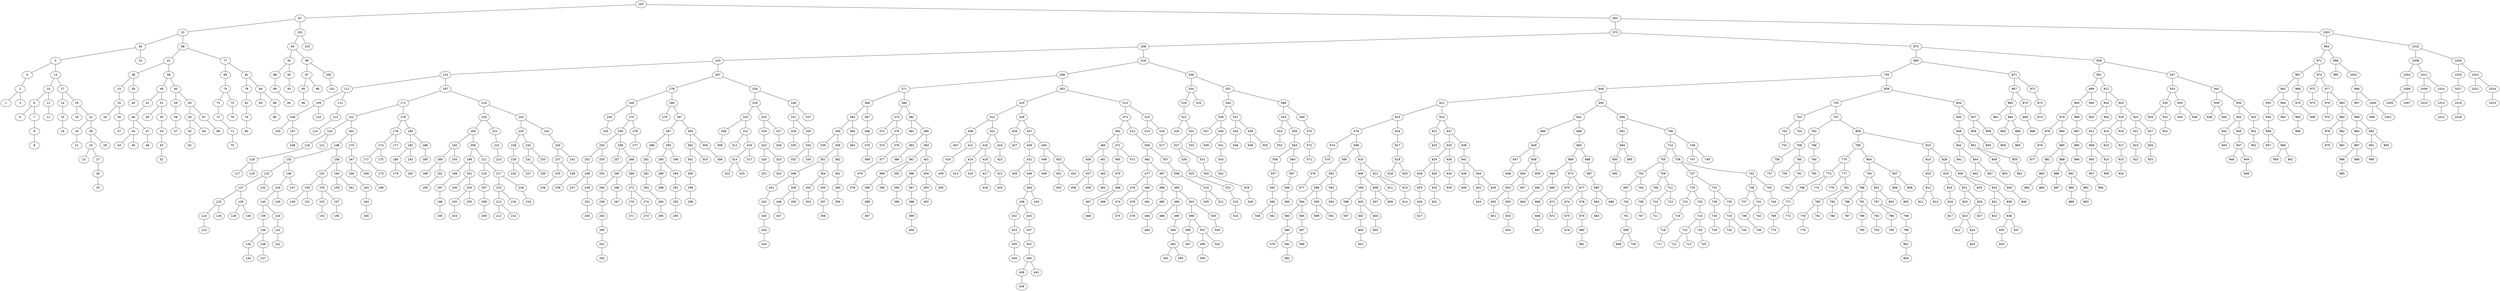 graph BST {
    node [fontname="Helvetica"];
    104 [label="104"];
    104 -- 87;
    87 [label="87"];
    87 -- 32;
    32 [label="32"];
    32 -- 30;
    30 [label="30"];
    30 -- 4;
    4 [label="4"];
    4 -- 0;
    0 [label="0"];
    0 -- 2;
    2 [label="2"];
    2 -- 1;
    1 [label="1"];
    2 -- 3;
    3 [label="3"];
    4 -- 13;
    13 [label="13"];
    13 -- 10;
    10 [label="10"];
    10 -- 6;
    6 [label="6"];
    6 -- 5;
    5 [label="5"];
    6 -- 7;
    7 [label="7"];
    7 -- 9;
    9 [label="9"];
    9 -- 8;
    8 [label="8"];
    10 -- 12;
    12 [label="12"];
    12 -- 11;
    11 [label="11"];
    13 -- 17;
    17 [label="17"];
    17 -- 14;
    14 [label="14"];
    14 -- 15;
    15 [label="15"];
    15 -- 16;
    16 [label="16"];
    17 -- 19;
    19 [label="19"];
    19 -- 18;
    18 [label="18"];
    19 -- 22;
    22 [label="22"];
    22 -- 20;
    20 [label="20"];
    20 -- 21;
    21 [label="21"];
    22 -- 28;
    28 [label="28"];
    28 -- 24;
    24 [label="24"];
    24 -- 23;
    23 [label="23"];
    24 -- 27;
    27 [label="27"];
    27 -- 26;
    26 [label="26"];
    26 -- 25;
    25 [label="25"];
    28 -- 29;
    29 [label="29"];
    30 -- 31;
    31 [label="31"];
    32 -- 68;
    68 [label="68"];
    68 -- 41;
    41 [label="41"];
    41 -- 38;
    38 [label="38"];
    38 -- 33;
    33 [label="33"];
    33 -- 35;
    35 [label="35"];
    35 -- 34;
    34 [label="34"];
    35 -- 36;
    36 [label="36"];
    36 -- 37;
    37 [label="37"];
    38 -- 39;
    39 [label="39"];
    39 -- 40;
    40 [label="40"];
    41 -- 56;
    56 [label="56"];
    56 -- 49;
    49 [label="49"];
    49 -- 42;
    42 [label="42"];
    42 -- 46;
    46 [label="46"];
    46 -- 44;
    44 [label="44"];
    44 -- 43;
    43 [label="43"];
    44 -- 45;
    45 [label="45"];
    46 -- 47;
    47 [label="47"];
    47 -- 48;
    48 [label="48"];
    49 -- 51;
    51 [label="51"];
    51 -- 50;
    50 [label="50"];
    51 -- 55;
    55 [label="55"];
    55 -- 54;
    54 [label="54"];
    54 -- 53;
    53 [label="53"];
    53 -- 52;
    52 [label="52"];
    56 -- 60;
    60 [label="60"];
    60 -- 59;
    59 [label="59"];
    59 -- 58;
    58 [label="58"];
    58 -- 57;
    57 [label="57"];
    60 -- 65;
    65 [label="65"];
    65 -- 63;
    63 [label="63"];
    63 -- 62;
    62 [label="62"];
    62 -- 61;
    61 [label="61"];
    63 -- 64;
    64 [label="64"];
    65 -- 67;
    67 [label="67"];
    67 -- 66;
    66 [label="66"];
    68 -- 77;
    77 [label="77"];
    77 -- 69;
    69 [label="69"];
    69 -- 74;
    74 [label="74"];
    74 -- 73;
    73 [label="73"];
    73 -- 72;
    72 [label="72"];
    72 -- 71;
    71 [label="71"];
    71 -- 70;
    70 [label="70"];
    74 -- 75;
    75 [label="75"];
    75 -- 76;
    76 [label="76"];
    77 -- 82;
    82 [label="82"];
    82 -- 78;
    78 [label="78"];
    78 -- 81;
    81 [label="81"];
    81 -- 79;
    79 [label="79"];
    79 -- 80;
    80 [label="80"];
    82 -- 84;
    84 [label="84"];
    84 -- 83;
    83 [label="83"];
    84 -- 86;
    86 [label="86"];
    86 -- 85;
    85 [label="85"];
    87 -- 102;
    102 [label="102"];
    102 -- 94;
    94 [label="94"];
    94 -- 91;
    91 [label="91"];
    91 -- 88;
    88 [label="88"];
    88 -- 89;
    89 [label="89"];
    89 -- 90;
    90 [label="90"];
    91 -- 92;
    92 [label="92"];
    92 -- 93;
    93 [label="93"];
    94 -- 99;
    99 [label="99"];
    99 -- 97;
    97 [label="97"];
    97 -- 95;
    95 [label="95"];
    95 -- 96;
    96 [label="96"];
    97 -- 98;
    98 [label="98"];
    99 -- 100;
    100 [label="100"];
    100 -- 101;
    101 [label="101"];
    102 -- 103;
    103 [label="103"];
    104 -- 954;
    954 [label="954"];
    954 -- 573;
    573 [label="573"];
    573 -- 338;
    338 [label="338"];
    338 -- 243;
    243 [label="243"];
    243 -- 115;
    115 [label="115"];
    115 -- 111;
    111 [label="111"];
    111 -- 109;
    109 [label="109"];
    109 -- 106;
    106 [label="106"];
    106 -- 105;
    105 [label="105"];
    106 -- 107;
    107 [label="107"];
    107 -- 108;
    108 [label="108"];
    109 -- 110;
    110 [label="110"];
    111 -- 112;
    112 [label="112"];
    112 -- 113;
    113 [label="113"];
    113 -- 114;
    114 [label="114"];
    115 -- 187;
    187 [label="187"];
    187 -- 171;
    171 [label="171"];
    171 -- 122;
    122 [label="122"];
    122 -- 120;
    120 [label="120"];
    120 -- 116;
    116 [label="116"];
    116 -- 118;
    118 [label="118"];
    118 -- 117;
    117 [label="117"];
    118 -- 119;
    119 [label="119"];
    120 -- 121;
    121 [label="121"];
    122 -- 162;
    162 [label="162"];
    162 -- 148;
    148 [label="148"];
    148 -- 133;
    133 [label="133"];
    133 -- 131;
    131 [label="131"];
    131 -- 127;
    127 [label="127"];
    127 -- 125;
    125 [label="125"];
    125 -- 124;
    124 [label="124"];
    124 -- 123;
    123 [label="123"];
    125 -- 126;
    126 [label="126"];
    127 -- 129;
    129 [label="129"];
    129 -- 128;
    128 [label="128"];
    129 -- 130;
    130 [label="130"];
    131 -- 132;
    132 [label="132"];
    133 -- 146;
    146 [label="146"];
    146 -- 144;
    144 [label="144"];
    144 -- 140;
    140 [label="140"];
    140 -- 139;
    139 [label="139"];
    139 -- 136;
    136 [label="136"];
    136 -- 135;
    135 [label="135"];
    135 -- 134;
    134 [label="134"];
    136 -- 138;
    138 [label="138"];
    138 -- 137;
    137 [label="137"];
    140 -- 143;
    143 [label="143"];
    143 -- 142;
    142 [label="142"];
    142 -- 141;
    141 [label="141"];
    144 -- 145;
    145 [label="145"];
    146 -- 147;
    147 [label="147"];
    148 -- 158;
    158 [label="158"];
    158 -- 152;
    152 [label="152"];
    152 -- 150;
    150 [label="150"];
    150 -- 149;
    149 [label="149"];
    150 -- 151;
    151 [label="151"];
    152 -- 155;
    155 [label="155"];
    155 -- 153;
    153 [label="153"];
    153 -- 154;
    154 [label="154"];
    155 -- 157;
    157 [label="157"];
    157 -- 156;
    156 [label="156"];
    158 -- 160;
    160 [label="160"];
    160 -- 159;
    159 [label="159"];
    160 -- 161;
    161 [label="161"];
    162 -- 170;
    170 [label="170"];
    170 -- 167;
    167 [label="167"];
    167 -- 166;
    166 [label="166"];
    166 -- 163;
    163 [label="163"];
    163 -- 164;
    164 [label="164"];
    164 -- 165;
    165 [label="165"];
    167 -- 169;
    169 [label="169"];
    169 -- 168;
    168 [label="168"];
    171 -- 178;
    178 [label="178"];
    178 -- 176;
    176 [label="176"];
    176 -- 174;
    174 [label="174"];
    174 -- 172;
    172 [label="172"];
    172 -- 173;
    173 [label="173"];
    174 -- 175;
    175 [label="175"];
    176 -- 177;
    177 [label="177"];
    178 -- 184;
    184 [label="184"];
    184 -- 182;
    182 [label="182"];
    182 -- 180;
    180 [label="180"];
    180 -- 179;
    179 [label="179"];
    180 -- 181;
    181 [label="181"];
    182 -- 183;
    183 [label="183"];
    184 -- 186;
    186 [label="186"];
    186 -- 185;
    185 [label="185"];
    187 -- 224;
    224 [label="224"];
    224 -- 220;
    220 [label="220"];
    220 -- 194;
    194 [label="194"];
    194 -- 192;
    192 [label="192"];
    192 -- 189;
    189 [label="189"];
    189 -- 188;
    188 [label="188"];
    189 -- 191;
    191 [label="191"];
    191 -- 190;
    190 [label="190"];
    192 -- 193;
    193 [label="193"];
    194 -- 206;
    206 [label="206"];
    206 -- 199;
    199 [label="199"];
    199 -- 198;
    198 [label="198"];
    198 -- 197;
    197 [label="197"];
    197 -- 196;
    196 [label="196"];
    196 -- 195;
    195 [label="195"];
    199 -- 201;
    201 [label="201"];
    201 -- 200;
    200 [label="200"];
    201 -- 204;
    204 [label="204"];
    204 -- 202;
    202 [label="202"];
    202 -- 203;
    203 [label="203"];
    204 -- 205;
    205 [label="205"];
    206 -- 211;
    211 [label="211"];
    211 -- 210;
    210 [label="210"];
    210 -- 207;
    207 [label="207"];
    207 -- 208;
    208 [label="208"];
    208 -- 209;
    209 [label="209"];
    211 -- 217;
    217 [label="217"];
    217 -- 215;
    215 [label="215"];
    215 -- 213;
    213 [label="213"];
    213 -- 212;
    212 [label="212"];
    213 -- 214;
    214 [label="214"];
    215 -- 216;
    216 [label="216"];
    217 -- 218;
    218 [label="218"];
    218 -- 219;
    219 [label="219"];
    220 -- 221;
    221 [label="221"];
    221 -- 222;
    222 [label="222"];
    222 -- 223;
    223 [label="223"];
    224 -- 234;
    234 [label="234"];
    234 -- 229;
    229 [label="229"];
    229 -- 228;
    228 [label="228"];
    228 -- 226;
    226 [label="226"];
    226 -- 225;
    225 [label="225"];
    226 -- 227;
    227 [label="227"];
    229 -- 232;
    232 [label="232"];
    232 -- 231;
    231 [label="231"];
    231 -- 230;
    230 [label="230"];
    232 -- 233;
    233 [label="233"];
    234 -- 242;
    242 [label="242"];
    242 -- 240;
    240 [label="240"];
    240 -- 237;
    237 [label="237"];
    237 -- 235;
    235 [label="235"];
    235 -- 236;
    236 [label="236"];
    237 -- 238;
    238 [label="238"];
    238 -- 239;
    239 [label="239"];
    240 -- 241;
    241 [label="241"];
    243 -- 307;
    307 [label="307"];
    307 -- 278;
    278 [label="278"];
    278 -- 246;
    246 [label="246"];
    246 -- 244;
    244 [label="244"];
    244 -- 245;
    245 [label="245"];
    246 -- 275;
    275 [label="275"];
    275 -- 256;
    256 [label="256"];
    256 -- 253;
    253 [label="253"];
    253 -- 252;
    252 [label="252"];
    252 -- 248;
    248 [label="248"];
    248 -- 247;
    247 [label="247"];
    248 -- 249;
    249 [label="249"];
    249 -- 251;
    251 [label="251"];
    251 -- 250;
    250 [label="250"];
    253 -- 255;
    255 [label="255"];
    255 -- 254;
    254 [label="254"];
    256 -- 258;
    258 [label="258"];
    258 -- 257;
    257 [label="257"];
    258 -- 268;
    268 [label="268"];
    268 -- 265;
    265 [label="265"];
    265 -- 264;
    264 [label="264"];
    264 -- 259;
    259 [label="259"];
    259 -- 263;
    263 [label="263"];
    263 -- 260;
    260 [label="260"];
    260 -- 261;
    261 [label="261"];
    261 -- 262;
    262 [label="262"];
    265 -- 266;
    266 [label="266"];
    266 -- 267;
    267 [label="267"];
    268 -- 269;
    269 [label="269"];
    269 -- 272;
    272 [label="272"];
    272 -- 270;
    270 [label="270"];
    270 -- 271;
    271 [label="271"];
    272 -- 274;
    274 [label="274"];
    274 -- 273;
    273 [label="273"];
    275 -- 276;
    276 [label="276"];
    276 -- 277;
    277 [label="277"];
    278 -- 280;
    280 [label="280"];
    280 -- 279;
    279 [label="279"];
    280 -- 297;
    297 [label="297"];
    297 -- 287;
    287 [label="287"];
    287 -- 286;
    286 [label="286"];
    286 -- 281;
    281 [label="281"];
    281 -- 282;
    282 [label="282"];
    282 -- 283;
    283 [label="283"];
    283 -- 284;
    284 [label="284"];
    284 -- 285;
    285 [label="285"];
    287 -- 295;
    295 [label="295"];
    295 -- 290;
    290 [label="290"];
    290 -- 289;
    289 [label="289"];
    289 -- 288;
    288 [label="288"];
    290 -- 294;
    294 [label="294"];
    294 -- 291;
    291 [label="291"];
    291 -- 292;
    292 [label="292"];
    292 -- 293;
    293 [label="293"];
    295 -- 296;
    296 [label="296"];
    297 -- 304;
    304 [label="304"];
    304 -- 302;
    302 [label="302"];
    302 -- 301;
    301 [label="301"];
    301 -- 300;
    300 [label="300"];
    300 -- 299;
    299 [label="299"];
    299 -- 298;
    298 [label="298"];
    302 -- 303;
    303 [label="303"];
    304 -- 305;
    305 [label="305"];
    305 -- 306;
    306 [label="306"];
    307 -- 328;
    328 [label="328"];
    328 -- 318;
    318 [label="318"];
    318 -- 310;
    310 [label="310"];
    310 -- 308;
    308 [label="308"];
    308 -- 309;
    309 [label="309"];
    310 -- 312;
    312 [label="312"];
    312 -- 311;
    311 [label="311"];
    312 -- 316;
    316 [label="316"];
    316 -- 314;
    314 [label="314"];
    314 -- 313;
    313 [label="313"];
    314 -- 315;
    315 [label="315"];
    316 -- 317;
    317 [label="317"];
    318 -- 325;
    325 [label="325"];
    325 -- 319;
    319 [label="319"];
    319 -- 322;
    322 [label="322"];
    322 -- 320;
    320 [label="320"];
    320 -- 321;
    321 [label="321"];
    322 -- 323;
    323 [label="323"];
    323 -- 324;
    324 [label="324"];
    325 -- 327;
    327 [label="327"];
    327 -- 326;
    326 [label="326"];
    328 -- 336;
    336 [label="336"];
    336 -- 331;
    331 [label="331"];
    331 -- 329;
    329 [label="329"];
    329 -- 330;
    330 [label="330"];
    331 -- 335;
    335 [label="335"];
    335 -- 333;
    333 [label="333"];
    333 -- 332;
    332 [label="332"];
    333 -- 334;
    334 [label="334"];
    336 -- 337;
    337 [label="337"];
    338 -- 518;
    518 [label="518"];
    518 -- 406;
    406 [label="406"];
    406 -- 371;
    371 [label="371"];
    371 -- 366;
    366 [label="366"];
    366 -- 363;
    363 [label="363"];
    363 -- 340;
    340 [label="340"];
    340 -- 339;
    339 [label="339"];
    340 -- 358;
    358 [label="358"];
    358 -- 351;
    351 [label="351"];
    351 -- 346;
    346 [label="346"];
    346 -- 341;
    341 [label="341"];
    341 -- 342;
    342 [label="342"];
    342 -- 345;
    345 [label="345"];
    345 -- 343;
    343 [label="343"];
    343 -- 344;
    344 [label="344"];
    346 -- 349;
    349 [label="349"];
    349 -- 348;
    348 [label="348"];
    348 -- 347;
    347 [label="347"];
    349 -- 350;
    350 [label="350"];
    351 -- 354;
    354 [label="354"];
    354 -- 352;
    352 [label="352"];
    352 -- 353;
    353 [label="353"];
    354 -- 355;
    355 [label="355"];
    355 -- 357;
    357 [label="357"];
    357 -- 356;
    356 [label="356"];
    358 -- 362;
    362 [label="362"];
    362 -- 361;
    361 [label="361"];
    361 -- 360;
    360 [label="360"];
    360 -- 359;
    359 [label="359"];
    363 -- 365;
    365 [label="365"];
    365 -- 364;
    364 [label="364"];
    366 -- 367;
    367 [label="367"];
    367 -- 368;
    368 [label="368"];
    368 -- 370;
    370 [label="370"];
    370 -- 369;
    369 [label="369"];
    371 -- 380;
    380 [label="380"];
    380 -- 373;
    373 [label="373"];
    373 -- 372;
    372 [label="372"];
    373 -- 375;
    375 [label="375"];
    375 -- 374;
    374 [label="374"];
    375 -- 376;
    376 [label="376"];
    376 -- 377;
    377 [label="377"];
    377 -- 379;
    379 [label="379"];
    379 -- 378;
    378 [label="378"];
    380 -- 382;
    382 [label="382"];
    382 -- 381;
    381 [label="381"];
    382 -- 385;
    385 [label="385"];
    385 -- 383;
    383 [label="383"];
    383 -- 384;
    384 [label="384"];
    385 -- 393;
    393 [label="393"];
    393 -- 391;
    391 [label="391"];
    391 -- 389;
    389 [label="389"];
    389 -- 386;
    386 [label="386"];
    386 -- 388;
    388 [label="388"];
    388 -- 387;
    387 [label="387"];
    389 -- 390;
    390 [label="390"];
    391 -- 392;
    392 [label="392"];
    393 -- 401;
    401 [label="401"];
    401 -- 396;
    396 [label="396"];
    396 -- 394;
    394 [label="394"];
    394 -- 395;
    395 [label="395"];
    396 -- 397;
    397 [label="397"];
    397 -- 398;
    398 [label="398"];
    398 -- 399;
    399 [label="399"];
    399 -- 400;
    400 [label="400"];
    401 -- 404;
    404 [label="404"];
    404 -- 403;
    403 [label="403"];
    403 -- 402;
    402 [label="402"];
    404 -- 405;
    405 [label="405"];
    406 -- 455;
    455 [label="455"];
    455 -- 425;
    425 [label="425"];
    425 -- 412;
    412 [label="412"];
    412 -- 408;
    408 [label="408"];
    408 -- 407;
    407 [label="407"];
    408 -- 411;
    411 [label="411"];
    411 -- 410;
    410 [label="410"];
    410 -- 409;
    409 [label="409"];
    412 -- 422;
    422 [label="422"];
    422 -- 416;
    416 [label="416"];
    416 -- 414;
    414 [label="414"];
    414 -- 413;
    413 [label="413"];
    414 -- 415;
    415 [label="415"];
    416 -- 419;
    419 [label="419"];
    419 -- 417;
    417 [label="417"];
    417 -- 418;
    418 [label="418"];
    419 -- 421;
    421 [label="421"];
    421 -- 420;
    420 [label="420"];
    422 -- 424;
    424 [label="424"];
    424 -- 423;
    423 [label="423"];
    425 -- 428;
    428 [label="428"];
    428 -- 426;
    426 [label="426"];
    426 -- 427;
    427 [label="427"];
    428 -- 447;
    447 [label="447"];
    447 -- 429;
    429 [label="429"];
    429 -- 431;
    431 [label="431"];
    431 -- 430;
    430 [label="430"];
    431 -- 446;
    446 [label="446"];
    446 -- 444;
    444 [label="444"];
    444 -- 436;
    436 [label="436"];
    436 -- 432;
    432 [label="432"];
    432 -- 433;
    433 [label="433"];
    433 -- 435;
    435 [label="435"];
    435 -- 434;
    434 [label="434"];
    436 -- 443;
    443 [label="443"];
    443 -- 437;
    437 [label="437"];
    437 -- 442;
    442 [label="442"];
    442 -- 440;
    440 [label="440"];
    440 -- 438;
    438 [label="438"];
    438 -- 439;
    439 [label="439"];
    440 -- 441;
    441 [label="441"];
    444 -- 445;
    445 [label="445"];
    447 -- 450;
    450 [label="450"];
    450 -- 448;
    448 [label="448"];
    448 -- 449;
    449 [label="449"];
    450 -- 453;
    453 [label="453"];
    453 -- 451;
    451 [label="451"];
    451 -- 452;
    452 [label="452"];
    453 -- 454;
    454 [label="454"];
    455 -- 513;
    513 [label="513"];
    513 -- 473;
    473 [label="473"];
    473 -- 464;
    464 [label="464"];
    464 -- 460;
    460 [label="460"];
    460 -- 459;
    459 [label="459"];
    459 -- 457;
    457 [label="457"];
    457 -- 456;
    456 [label="456"];
    457 -- 458;
    458 [label="458"];
    460 -- 461;
    461 [label="461"];
    461 -- 463;
    463 [label="463"];
    463 -- 462;
    462 [label="462"];
    464 -- 471;
    471 [label="471"];
    471 -- 465;
    465 [label="465"];
    465 -- 470;
    470 [label="470"];
    470 -- 468;
    468 [label="468"];
    468 -- 467;
    467 [label="467"];
    467 -- 466;
    466 [label="466"];
    468 -- 469;
    469 [label="469"];
    471 -- 472;
    472 [label="472"];
    473 -- 512;
    512 [label="512"];
    512 -- 506;
    506 [label="506"];
    506 -- 482;
    482 [label="482"];
    482 -- 477;
    477 [label="477"];
    477 -- 476;
    476 [label="476"];
    476 -- 474;
    474 [label="474"];
    474 -- 475;
    475 [label="475"];
    477 -- 480;
    480 [label="480"];
    480 -- 479;
    479 [label="479"];
    479 -- 478;
    478 [label="478"];
    480 -- 481;
    481 [label="481"];
    482 -- 487;
    487 [label="487"];
    487 -- 486;
    486 [label="486"];
    486 -- 485;
    485 [label="485"];
    485 -- 484;
    484 [label="484"];
    484 -- 483;
    483 [label="483"];
    487 -- 495;
    495 [label="495"];
    495 -- 489;
    489 [label="489"];
    489 -- 488;
    488 [label="488"];
    489 -- 490;
    490 [label="490"];
    490 -- 494;
    494 [label="494"];
    494 -- 492;
    492 [label="492"];
    492 -- 491;
    491 [label="491"];
    492 -- 493;
    493 [label="493"];
    495 -- 503;
    503 [label="503"];
    503 -- 498;
    498 [label="498"];
    498 -- 496;
    496 [label="496"];
    496 -- 497;
    497 [label="497"];
    498 -- 501;
    501 [label="501"];
    501 -- 499;
    499 [label="499"];
    499 -- 500;
    500 [label="500"];
    501 -- 502;
    502 [label="502"];
    503 -- 505;
    505 [label="505"];
    505 -- 504;
    504 [label="504"];
    506 -- 507;
    507 [label="507"];
    507 -- 508;
    508 [label="508"];
    508 -- 510;
    510 [label="510"];
    510 -- 509;
    509 [label="509"];
    510 -- 511;
    511 [label="511"];
    513 -- 515;
    515 [label="515"];
    515 -- 514;
    514 [label="514"];
    515 -- 516;
    516 [label="516"];
    516 -- 517;
    517 [label="517"];
    518 -- 536;
    536 [label="536"];
    536 -- 534;
    534 [label="534"];
    534 -- 519;
    519 [label="519"];
    519 -- 521;
    521 [label="521"];
    521 -- 520;
    520 [label="520"];
    521 -- 532;
    532 [label="532"];
    532 -- 527;
    527 [label="527"];
    527 -- 526;
    526 [label="526"];
    526 -- 525;
    525 [label="525"];
    525 -- 522;
    522 [label="522"];
    522 -- 523;
    523 [label="523"];
    523 -- 524;
    524 [label="524"];
    527 -- 531;
    531 [label="531"];
    531 -- 530;
    530 [label="530"];
    530 -- 529;
    529 [label="529"];
    529 -- 528;
    528 [label="528"];
    532 -- 533;
    533 [label="533"];
    534 -- 535;
    535 [label="535"];
    536 -- 551;
    551 [label="551"];
    551 -- 544;
    544 [label="544"];
    544 -- 538;
    538 [label="538"];
    538 -- 537;
    537 [label="537"];
    538 -- 540;
    540 [label="540"];
    540 -- 539;
    539 [label="539"];
    540 -- 541;
    541 [label="541"];
    541 -- 543;
    543 [label="543"];
    543 -- 542;
    542 [label="542"];
    544 -- 547;
    547 [label="547"];
    547 -- 545;
    545 [label="545"];
    545 -- 546;
    546 [label="546"];
    547 -- 549;
    549 [label="549"];
    549 -- 548;
    548 [label="548"];
    549 -- 550;
    550 [label="550"];
    551 -- 568;
    568 [label="568"];
    568 -- 554;
    554 [label="554"];
    554 -- 553;
    553 [label="553"];
    553 -- 552;
    552 [label="552"];
    554 -- 555;
    555 [label="555"];
    555 -- 563;
    563 [label="563"];
    563 -- 556;
    556 [label="556"];
    556 -- 557;
    557 [label="557"];
    557 -- 562;
    562 [label="562"];
    562 -- 560;
    560 [label="560"];
    560 -- 558;
    558 [label="558"];
    560 -- 561;
    561 [label="561"];
    563 -- 564;
    564 [label="564"];
    564 -- 567;
    567 [label="567"];
    567 -- 566;
    566 [label="566"];
    566 -- 565;
    565 [label="565"];
    568 -- 569;
    569 [label="569"];
    569 -- 570;
    570 [label="570"];
    570 -- 572;
    572 [label="572"];
    572 -- 571;
    571 [label="571"];
    573 -- 875;
    875 [label="875"];
    875 -- 860;
    860 [label="860"];
    860 -- 750;
    750 [label="750"];
    750 -- 646;
    646 [label="646"];
    646 -- 621;
    621 [label="621"];
    621 -- 615;
    615 [label="615"];
    615 -- 578;
    578 [label="578"];
    578 -- 574;
    574 [label="574"];
    574 -- 575;
    575 [label="575"];
    575 -- 576;
    576 [label="576"];
    576 -- 577;
    577 [label="577"];
    578 -- 596;
    596 [label="596"];
    596 -- 595;
    595 [label="595"];
    595 -- 592;
    592 [label="592"];
    592 -- 588;
    588 [label="588"];
    588 -- 584;
    584 [label="584"];
    584 -- 583;
    583 [label="583"];
    583 -- 580;
    580 [label="580"];
    580 -- 579;
    579 [label="579"];
    580 -- 581;
    581 [label="581"];
    581 -- 582;
    582 [label="582"];
    584 -- 585;
    585 [label="585"];
    585 -- 587;
    587 [label="587"];
    587 -- 586;
    586 [label="586"];
    588 -- 590;
    590 [label="590"];
    590 -- 589;
    589 [label="589"];
    590 -- 591;
    591 [label="591"];
    592 -- 593;
    593 [label="593"];
    593 -- 594;
    594 [label="594"];
    596 -- 610;
    610 [label="610"];
    610 -- 606;
    606 [label="606"];
    606 -- 599;
    599 [label="599"];
    599 -- 598;
    598 [label="598"];
    598 -- 597;
    597 [label="597"];
    599 -- 603;
    603 [label="603"];
    603 -- 602;
    602 [label="602"];
    602 -- 600;
    600 [label="600"];
    600 -- 601;
    601 [label="601"];
    603 -- 604;
    604 [label="604"];
    604 -- 605;
    605 [label="605"];
    606 -- 608;
    608 [label="608"];
    608 -- 607;
    607 [label="607"];
    608 -- 609;
    609 [label="609"];
    610 -- 612;
    612 [label="612"];
    612 -- 611;
    611 [label="611"];
    612 -- 613;
    613 [label="613"];
    613 -- 614;
    614 [label="614"];
    615 -- 616;
    616 [label="616"];
    616 -- 617;
    617 [label="617"];
    617 -- 619;
    619 [label="619"];
    619 -- 618;
    618 [label="618"];
    619 -- 620;
    620 [label="620"];
    621 -- 624;
    624 [label="624"];
    624 -- 622;
    622 [label="622"];
    622 -- 623;
    623 [label="623"];
    624 -- 637;
    637 [label="637"];
    637 -- 633;
    633 [label="633"];
    633 -- 629;
    629 [label="629"];
    629 -- 628;
    628 [label="628"];
    628 -- 625;
    625 [label="625"];
    625 -- 626;
    626 [label="626"];
    626 -- 627;
    627 [label="627"];
    629 -- 630;
    630 [label="630"];
    630 -- 632;
    632 [label="632"];
    632 -- 631;
    631 [label="631"];
    633 -- 636;
    636 [label="636"];
    636 -- 634;
    634 [label="634"];
    634 -- 635;
    635 [label="635"];
    637 -- 638;
    638 [label="638"];
    638 -- 641;
    641 [label="641"];
    641 -- 639;
    639 [label="639"];
    639 -- 640;
    640 [label="640"];
    641 -- 644;
    644 [label="644"];
    644 -- 642;
    642 [label="642"];
    642 -- 643;
    643 [label="643"];
    644 -- 645;
    645 [label="645"];
    646 -- 690;
    690 [label="690"];
    690 -- 661;
    661 [label="661"];
    661 -- 660;
    660 [label="660"];
    660 -- 649;
    649 [label="649"];
    649 -- 647;
    647 [label="647"];
    647 -- 648;
    648 [label="648"];
    649 -- 658;
    658 [label="658"];
    658 -- 656;
    656 [label="656"];
    656 -- 652;
    652 [label="652"];
    652 -- 650;
    650 [label="650"];
    650 -- 651;
    651 [label="651"];
    652 -- 655;
    655 [label="655"];
    655 -- 653;
    653 [label="653"];
    653 -- 654;
    654 [label="654"];
    656 -- 657;
    657 [label="657"];
    658 -- 659;
    659 [label="659"];
    661 -- 689;
    689 [label="689"];
    689 -- 682;
    682 [label="682"];
    682 -- 669;
    669 [label="669"];
    669 -- 664;
    664 [label="664"];
    664 -- 662;
    662 [label="662"];
    662 -- 663;
    663 [label="663"];
    664 -- 665;
    665 [label="665"];
    665 -- 668;
    668 [label="668"];
    668 -- 666;
    666 [label="666"];
    666 -- 667;
    667 [label="667"];
    669 -- 673;
    673 [label="673"];
    673 -- 670;
    670 [label="670"];
    670 -- 671;
    671 [label="671"];
    671 -- 672;
    672 [label="672"];
    673 -- 677;
    677 [label="677"];
    677 -- 674;
    674 [label="674"];
    674 -- 675;
    675 [label="675"];
    675 -- 676;
    676 [label="676"];
    677 -- 678;
    678 [label="678"];
    678 -- 679;
    679 [label="679"];
    679 -- 680;
    680 [label="680"];
    680 -- 681;
    681 [label="681"];
    682 -- 688;
    688 [label="688"];
    688 -- 687;
    687 [label="687"];
    687 -- 685;
    685 [label="685"];
    685 -- 684;
    684 [label="684"];
    684 -- 683;
    683 [label="683"];
    685 -- 686;
    686 [label="686"];
    690 -- 696;
    696 [label="696"];
    696 -- 691;
    691 [label="691"];
    691 -- 694;
    694 [label="694"];
    694 -- 693;
    693 [label="693"];
    693 -- 692;
    692 [label="692"];
    694 -- 695;
    695 [label="695"];
    696 -- 746;
    746 [label="746"];
    746 -- 714;
    714 [label="714"];
    714 -- 705;
    705 [label="705"];
    705 -- 703;
    703 [label="703"];
    703 -- 697;
    697 [label="697"];
    697 -- 702;
    702 [label="702"];
    702 -- 701;
    701 [label="701"];
    701 -- 699;
    699 [label="699"];
    699 -- 698;
    698 [label="698"];
    699 -- 700;
    700 [label="700"];
    703 -- 704;
    704 [label="704"];
    705 -- 709;
    709 [label="709"];
    709 -- 706;
    706 [label="706"];
    706 -- 708;
    708 [label="708"];
    708 -- 707;
    707 [label="707"];
    709 -- 712;
    712 [label="712"];
    712 -- 710;
    710 [label="710"];
    710 -- 711;
    711 [label="711"];
    712 -- 713;
    713 [label="713"];
    714 -- 736;
    736 [label="736"];
    736 -- 727;
    727 [label="727"];
    727 -- 719;
    719 [label="719"];
    719 -- 715;
    715 [label="715"];
    715 -- 716;
    716 [label="716"];
    716 -- 718;
    718 [label="718"];
    718 -- 717;
    717 [label="717"];
    719 -- 720;
    720 [label="720"];
    720 -- 724;
    724 [label="724"];
    724 -- 722;
    722 [label="722"];
    722 -- 721;
    721 [label="721"];
    722 -- 723;
    723 [label="723"];
    724 -- 726;
    726 [label="726"];
    726 -- 725;
    725 [label="725"];
    727 -- 731;
    731 [label="731"];
    731 -- 728;
    728 [label="728"];
    728 -- 730;
    730 [label="730"];
    730 -- 729;
    729 [label="729"];
    731 -- 735;
    735 [label="735"];
    735 -- 733;
    733 [label="733"];
    733 -- 732;
    732 [label="732"];
    733 -- 734;
    734 [label="734"];
    736 -- 743;
    743 [label="743"];
    743 -- 738;
    738 [label="738"];
    738 -- 737;
    737 [label="737"];
    738 -- 741;
    741 [label="741"];
    741 -- 739;
    739 [label="739"];
    739 -- 740;
    740 [label="740"];
    741 -- 742;
    742 [label="742"];
    743 -- 745;
    745 [label="745"];
    745 -- 744;
    744 [label="744"];
    746 -- 748;
    748 [label="748"];
    748 -- 747;
    747 [label="747"];
    748 -- 749;
    749 [label="749"];
    750 -- 839;
    839 [label="839"];
    839 -- 755;
    755 [label="755"];
    755 -- 753;
    753 [label="753"];
    753 -- 752;
    752 [label="752"];
    752 -- 751;
    751 [label="751"];
    753 -- 754;
    754 [label="754"];
    755 -- 767;
    767 [label="767"];
    767 -- 763;
    763 [label="763"];
    763 -- 758;
    758 [label="758"];
    758 -- 756;
    756 [label="756"];
    756 -- 757;
    757 [label="757"];
    758 -- 760;
    760 [label="760"];
    760 -- 759;
    759 [label="759"];
    760 -- 761;
    761 [label="761"];
    761 -- 762;
    762 [label="762"];
    763 -- 766;
    766 [label="766"];
    766 -- 764;
    764 [label="764"];
    764 -- 765;
    765 [label="765"];
    767 -- 809;
    809 [label="809"];
    809 -- 785;
    785 [label="785"];
    785 -- 775;
    775 [label="775"];
    775 -- 773;
    773 [label="773"];
    773 -- 768;
    768 [label="768"];
    768 -- 771;
    771 [label="771"];
    771 -- 769;
    769 [label="769"];
    769 -- 770;
    770 [label="770"];
    771 -- 772;
    772 [label="772"];
    773 -- 774;
    774 [label="774"];
    775 -- 777;
    777 [label="777"];
    777 -- 776;
    776 [label="776"];
    777 -- 782;
    782 [label="782"];
    782 -- 780;
    780 [label="780"];
    780 -- 778;
    778 [label="778"];
    778 -- 779;
    779 [label="779"];
    780 -- 781;
    781 [label="781"];
    782 -- 783;
    783 [label="783"];
    783 -- 784;
    784 [label="784"];
    785 -- 804;
    804 [label="804"];
    804 -- 794;
    794 [label="794"];
    794 -- 788;
    788 [label="788"];
    788 -- 786;
    786 [label="786"];
    786 -- 787;
    787 [label="787"];
    788 -- 791;
    791 [label="791"];
    791 -- 789;
    789 [label="789"];
    789 -- 790;
    790 [label="790"];
    791 -- 792;
    792 [label="792"];
    792 -- 793;
    793 [label="793"];
    794 -- 802;
    802 [label="802"];
    802 -- 797;
    797 [label="797"];
    797 -- 796;
    796 [label="796"];
    796 -- 795;
    795 [label="795"];
    797 -- 798;
    798 [label="798"];
    798 -- 799;
    799 [label="799"];
    799 -- 801;
    801 [label="801"];
    801 -- 800;
    800 [label="800"];
    802 -- 803;
    803 [label="803"];
    804 -- 807;
    807 [label="807"];
    807 -- 806;
    806 [label="806"];
    806 -- 805;
    805 [label="805"];
    807 -- 808;
    808 [label="808"];
    809 -- 815;
    815 [label="815"];
    815 -- 814;
    814 [label="814"];
    814 -- 810;
    810 [label="810"];
    810 -- 812;
    812 [label="812"];
    812 -- 811;
    811 [label="811"];
    812 -- 813;
    813 [label="813"];
    815 -- 828;
    828 [label="828"];
    828 -- 819;
    819 [label="819"];
    819 -- 816;
    816 [label="816"];
    816 -- 818;
    818 [label="818"];
    818 -- 817;
    817 [label="817"];
    819 -- 821;
    821 [label="821"];
    821 -- 820;
    820 [label="820"];
    821 -- 826;
    826 [label="826"];
    826 -- 823;
    823 [label="823"];
    823 -- 822;
    822 [label="822"];
    823 -- 824;
    824 [label="824"];
    824 -- 825;
    825 [label="825"];
    826 -- 827;
    827 [label="827"];
    828 -- 830;
    830 [label="830"];
    830 -- 829;
    829 [label="829"];
    830 -- 833;
    833 [label="833"];
    833 -- 831;
    831 [label="831"];
    831 -- 832;
    832 [label="832"];
    833 -- 838;
    838 [label="838"];
    838 -- 836;
    836 [label="836"];
    836 -- 835;
    835 [label="835"];
    835 -- 834;
    834 [label="834"];
    836 -- 837;
    837 [label="837"];
    839 -- 854;
    854 [label="854"];
    854 -- 840;
    840 [label="840"];
    840 -- 848;
    848 [label="848"];
    848 -- 842;
    842 [label="842"];
    842 -- 841;
    841 [label="841"];
    842 -- 844;
    844 [label="844"];
    844 -- 843;
    843 [label="843"];
    844 -- 847;
    847 [label="847"];
    847 -- 845;
    845 [label="845"];
    845 -- 846;
    846 [label="846"];
    848 -- 851;
    851 [label="851"];
    851 -- 849;
    849 [label="849"];
    849 -- 850;
    850 [label="850"];
    851 -- 853;
    853 [label="853"];
    853 -- 852;
    852 [label="852"];
    854 -- 857;
    857 [label="857"];
    857 -- 856;
    856 [label="856"];
    856 -- 855;
    855 [label="855"];
    857 -- 858;
    858 [label="858"];
    858 -- 859;
    859 [label="859"];
    860 -- 871;
    871 [label="871"];
    871 -- 867;
    867 [label="867"];
    867 -- 862;
    862 [label="862"];
    862 -- 861;
    861 [label="861"];
    862 -- 864;
    864 [label="864"];
    864 -- 863;
    863 [label="863"];
    864 -- 866;
    866 [label="866"];
    866 -- 865;
    865 [label="865"];
    867 -- 870;
    870 [label="870"];
    870 -- 869;
    869 [label="869"];
    869 -- 868;
    868 [label="868"];
    871 -- 872;
    872 [label="872"];
    872 -- 873;
    873 [label="873"];
    873 -- 874;
    874 [label="874"];
    875 -- 928;
    928 [label="928"];
    928 -- 901;
    901 [label="901"];
    901 -- 899;
    899 [label="899"];
    899 -- 894;
    894 [label="894"];
    894 -- 879;
    879 [label="879"];
    879 -- 878;
    878 [label="878"];
    878 -- 876;
    876 [label="876"];
    876 -- 877;
    877 [label="877"];
    879 -- 880;
    880 [label="880"];
    880 -- 885;
    885 [label="885"];
    885 -- 881;
    881 [label="881"];
    881 -- 883;
    883 [label="883"];
    883 -- 882;
    882 [label="882"];
    883 -- 884;
    884 [label="884"];
    885 -- 888;
    888 [label="888"];
    888 -- 886;
    886 [label="886"];
    886 -- 887;
    887 [label="887"];
    888 -- 891;
    891 [label="891"];
    891 -- 890;
    890 [label="890"];
    890 -- 889;
    889 [label="889"];
    891 -- 892;
    892 [label="892"];
    892 -- 893;
    893 [label="893"];
    894 -- 898;
    898 [label="898"];
    898 -- 897;
    897 [label="897"];
    897 -- 895;
    895 [label="895"];
    895 -- 896;
    896 [label="896"];
    899 -- 900;
    900 [label="900"];
    901 -- 912;
    912 [label="912"];
    912 -- 903;
    903 [label="903"];
    903 -- 902;
    902 [label="902"];
    903 -- 904;
    904 [label="904"];
    904 -- 911;
    911 [label="911"];
    911 -- 908;
    908 [label="908"];
    908 -- 905;
    905 [label="905"];
    905 -- 907;
    907 [label="907"];
    907 -- 906;
    906 [label="906"];
    908 -- 910;
    910 [label="910"];
    910 -- 909;
    909 [label="909"];
    912 -- 920;
    920 [label="920"];
    920 -- 918;
    918 [label="918"];
    918 -- 914;
    914 [label="914"];
    914 -- 913;
    913 [label="913"];
    914 -- 917;
    917 [label="917"];
    917 -- 915;
    915 [label="915"];
    915 -- 916;
    916 [label="916"];
    918 -- 919;
    919 [label="919"];
    920 -- 924;
    924 [label="924"];
    924 -- 921;
    921 [label="921"];
    921 -- 923;
    923 [label="923"];
    923 -- 922;
    922 [label="922"];
    924 -- 927;
    927 [label="927"];
    927 -- 926;
    926 [label="926"];
    926 -- 925;
    925 [label="925"];
    928 -- 937;
    937 [label="937"];
    937 -- 933;
    933 [label="933"];
    933 -- 930;
    930 [label="930"];
    930 -- 929;
    929 [label="929"];
    930 -- 932;
    932 [label="932"];
    932 -- 931;
    931 [label="931"];
    933 -- 935;
    935 [label="935"];
    935 -- 934;
    934 [label="934"];
    935 -- 936;
    936 [label="936"];
    937 -- 941;
    941 [label="941"];
    941 -- 939;
    939 [label="939"];
    939 -- 938;
    938 [label="938"];
    939 -- 940;
    940 [label="940"];
    941 -- 950;
    950 [label="950"];
    950 -- 944;
    944 [label="944"];
    944 -- 942;
    942 [label="942"];
    942 -- 943;
    943 [label="943"];
    944 -- 945;
    945 [label="945"];
    945 -- 947;
    947 [label="947"];
    947 -- 946;
    946 [label="946"];
    947 -- 949;
    949 [label="949"];
    949 -- 948;
    948 [label="948"];
    950 -- 953;
    953 [label="953"];
    953 -- 951;
    951 [label="951"];
    951 -- 952;
    952 [label="952"];
    954 -- 1003;
    1003 [label="1003"];
    1003 -- 994;
    994 [label="994"];
    994 -- 971;
    971 [label="971"];
    971 -- 967;
    967 [label="967"];
    967 -- 962;
    962 [label="962"];
    962 -- 955;
    955 [label="955"];
    955 -- 956;
    956 [label="956"];
    956 -- 958;
    958 [label="958"];
    958 -- 957;
    957 [label="957"];
    958 -- 960;
    960 [label="960"];
    960 -- 959;
    959 [label="959"];
    960 -- 961;
    961 [label="961"];
    962 -- 964;
    964 [label="964"];
    964 -- 963;
    963 [label="963"];
    964 -- 965;
    965 [label="965"];
    965 -- 966;
    966 [label="966"];
    967 -- 968;
    968 [label="968"];
    968 -- 970;
    970 [label="970"];
    970 -- 969;
    969 [label="969"];
    971 -- 974;
    974 [label="974"];
    974 -- 972;
    972 [label="972"];
    972 -- 973;
    973 [label="973"];
    974 -- 977;
    977 [label="977"];
    977 -- 976;
    976 [label="976"];
    976 -- 975;
    975 [label="975"];
    977 -- 983;
    983 [label="983"];
    983 -- 980;
    980 [label="980"];
    980 -- 978;
    978 [label="978"];
    978 -- 979;
    979 [label="979"];
    980 -- 982;
    982 [label="982"];
    982 -- 981;
    981 [label="981"];
    983 -- 989;
    989 [label="989"];
    989 -- 984;
    984 [label="984"];
    984 -- 987;
    987 [label="987"];
    987 -- 986;
    986 [label="986"];
    986 -- 985;
    985 [label="985"];
    987 -- 988;
    988 [label="988"];
    989 -- 992;
    992 [label="992"];
    992 -- 991;
    991 [label="991"];
    991 -- 990;
    990 [label="990"];
    992 -- 993;
    993 [label="993"];
    994 -- 996;
    996 [label="996"];
    996 -- 995;
    995 [label="995"];
    996 -- 1002;
    1002 [label="1002"];
    1002 -- 998;
    998 [label="998"];
    998 -- 997;
    997 [label="997"];
    998 -- 1000;
    1000 [label="1000"];
    1000 -- 999;
    999 [label="999"];
    1000 -- 1001;
    1001 [label="1001"];
    1003 -- 1015;
    1015 [label="1015"];
    1015 -- 1008;
    1008 [label="1008"];
    1008 -- 1004;
    1004 [label="1004"];
    1004 -- 1006;
    1006 [label="1006"];
    1006 -- 1005;
    1005 [label="1005"];
    1006 -- 1007;
    1007 [label="1007"];
    1008 -- 1011;
    1011 [label="1011"];
    1011 -- 1009;
    1009 [label="1009"];
    1009 -- 1010;
    1010 [label="1010"];
    1011 -- 1014;
    1014 [label="1014"];
    1014 -- 1013;
    1013 [label="1013"];
    1013 -- 1012;
    1012 [label="1012"];
    1015 -- 1020;
    1020 [label="1020"];
    1020 -- 1016;
    1016 [label="1016"];
    1016 -- 1017;
    1017 [label="1017"];
    1017 -- 1019;
    1019 [label="1019"];
    1019 -- 1018;
    1018 [label="1018"];
    1020 -- 1022;
    1022 [label="1022"];
    1022 -- 1021;
    1021 [label="1021"];
    1022 -- 1024;
    1024 [label="1024"];
    1024 -- 1023;
    1023 [label="1023"];
}
